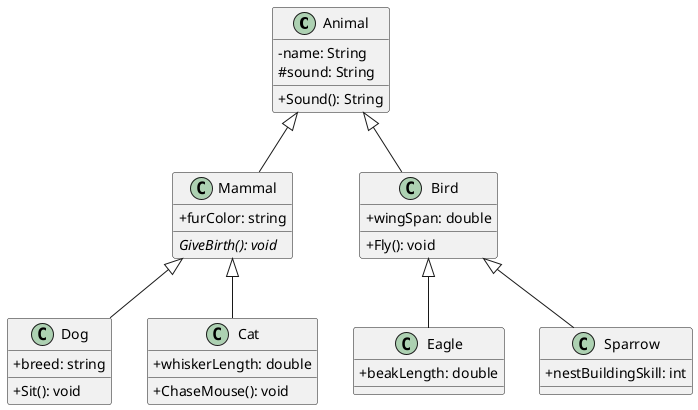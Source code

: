 @startuml

skinparam classAttributeIconSize 0

class Animal {
-name: String
#sound: String
+Sound(): String
}

class Mammal  {
+furColor: string
GiveBirth(): void {abstract}
}

class Bird {
+wingSpan: double
+Fly(): void
}

class Dog {
  +breed: string
  +Sit(): void
}

class Cat {
  +whiskerLength: double
  +ChaseMouse(): void
}

class Eagle {
  +beakLength: double
}

class Sparrow {
 +nestBuildingSkill: int
 
}

Animal <|-- Mammal
Animal <|-- Bird
Bird <|-- Eagle
Bird <|-- Sparrow
Mammal <|-- Dog
Mammal <|-- Cat

@enduml